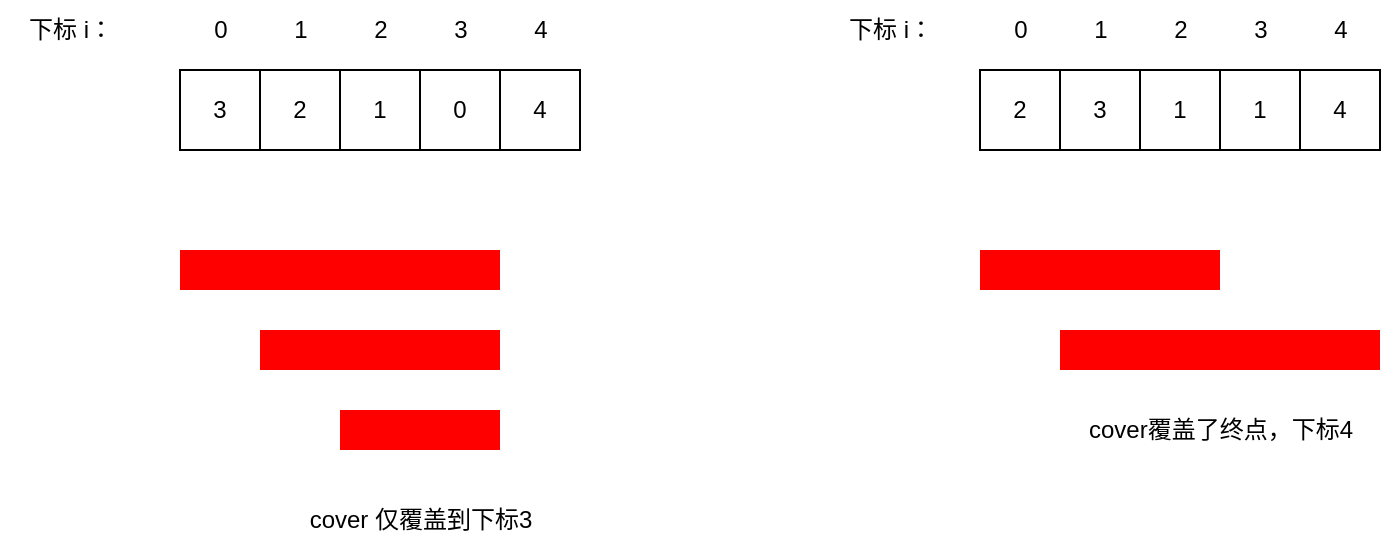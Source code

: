 <mxfile version="24.7.8">
  <diagram name="第 1 页" id="xa-W8AKms01reeP3A3bH">
    <mxGraphModel dx="954" dy="727" grid="1" gridSize="10" guides="1" tooltips="1" connect="1" arrows="1" fold="1" page="1" pageScale="1" pageWidth="827" pageHeight="1169" math="0" shadow="0">
      <root>
        <mxCell id="0" />
        <mxCell id="1" parent="0" />
        <mxCell id="k8V-h08iGZGNFUfi5GHQ-1" value="3" style="whiteSpace=wrap;html=1;aspect=fixed;" vertex="1" parent="1">
          <mxGeometry x="120" y="160" width="40" height="40" as="geometry" />
        </mxCell>
        <mxCell id="k8V-h08iGZGNFUfi5GHQ-2" value="2" style="whiteSpace=wrap;html=1;aspect=fixed;" vertex="1" parent="1">
          <mxGeometry x="160" y="160" width="40" height="40" as="geometry" />
        </mxCell>
        <mxCell id="k8V-h08iGZGNFUfi5GHQ-3" value="1" style="whiteSpace=wrap;html=1;aspect=fixed;" vertex="1" parent="1">
          <mxGeometry x="200" y="160" width="40" height="40" as="geometry" />
        </mxCell>
        <mxCell id="k8V-h08iGZGNFUfi5GHQ-4" value="0" style="whiteSpace=wrap;html=1;aspect=fixed;" vertex="1" parent="1">
          <mxGeometry x="240" y="160" width="40" height="40" as="geometry" />
        </mxCell>
        <mxCell id="k8V-h08iGZGNFUfi5GHQ-5" value="4" style="whiteSpace=wrap;html=1;aspect=fixed;" vertex="1" parent="1">
          <mxGeometry x="280" y="160" width="40" height="40" as="geometry" />
        </mxCell>
        <mxCell id="k8V-h08iGZGNFUfi5GHQ-6" value="2" style="whiteSpace=wrap;html=1;aspect=fixed;" vertex="1" parent="1">
          <mxGeometry x="520" y="160" width="40" height="40" as="geometry" />
        </mxCell>
        <mxCell id="k8V-h08iGZGNFUfi5GHQ-7" value="3" style="whiteSpace=wrap;html=1;aspect=fixed;" vertex="1" parent="1">
          <mxGeometry x="560" y="160" width="40" height="40" as="geometry" />
        </mxCell>
        <mxCell id="k8V-h08iGZGNFUfi5GHQ-8" value="1" style="whiteSpace=wrap;html=1;aspect=fixed;" vertex="1" parent="1">
          <mxGeometry x="600" y="160" width="40" height="40" as="geometry" />
        </mxCell>
        <mxCell id="k8V-h08iGZGNFUfi5GHQ-9" value="1" style="whiteSpace=wrap;html=1;aspect=fixed;" vertex="1" parent="1">
          <mxGeometry x="640" y="160" width="40" height="40" as="geometry" />
        </mxCell>
        <mxCell id="k8V-h08iGZGNFUfi5GHQ-10" value="4" style="whiteSpace=wrap;html=1;aspect=fixed;" vertex="1" parent="1">
          <mxGeometry x="680" y="160" width="40" height="40" as="geometry" />
        </mxCell>
        <mxCell id="k8V-h08iGZGNFUfi5GHQ-11" value="" style="rounded=0;whiteSpace=wrap;html=1;strokeColor=none;fillColor=#FF0000;" vertex="1" parent="1">
          <mxGeometry x="120" y="250" width="160" height="20" as="geometry" />
        </mxCell>
        <mxCell id="k8V-h08iGZGNFUfi5GHQ-12" value="" style="rounded=0;whiteSpace=wrap;html=1;strokeColor=none;fillColor=#FF0000;" vertex="1" parent="1">
          <mxGeometry x="160" y="290" width="120" height="20" as="geometry" />
        </mxCell>
        <mxCell id="k8V-h08iGZGNFUfi5GHQ-13" value="" style="rounded=0;whiteSpace=wrap;html=1;strokeColor=none;fillColor=#FF0000;" vertex="1" parent="1">
          <mxGeometry x="200" y="330" width="80" height="20" as="geometry" />
        </mxCell>
        <mxCell id="k8V-h08iGZGNFUfi5GHQ-14" value="" style="rounded=0;whiteSpace=wrap;html=1;strokeColor=none;fillColor=#FF0000;" vertex="1" parent="1">
          <mxGeometry x="520" y="250" width="120" height="20" as="geometry" />
        </mxCell>
        <mxCell id="k8V-h08iGZGNFUfi5GHQ-15" value="" style="rounded=0;whiteSpace=wrap;html=1;strokeColor=none;fillColor=#FF0000;" vertex="1" parent="1">
          <mxGeometry x="560" y="290" width="160" height="20" as="geometry" />
        </mxCell>
        <mxCell id="k8V-h08iGZGNFUfi5GHQ-16" value="0" style="text;html=1;align=center;verticalAlign=middle;resizable=0;points=[];autosize=1;strokeColor=none;fillColor=none;" vertex="1" parent="1">
          <mxGeometry x="125" y="125" width="30" height="30" as="geometry" />
        </mxCell>
        <mxCell id="k8V-h08iGZGNFUfi5GHQ-17" value="1" style="text;html=1;align=center;verticalAlign=middle;resizable=0;points=[];autosize=1;strokeColor=none;fillColor=none;" vertex="1" parent="1">
          <mxGeometry x="165" y="125" width="30" height="30" as="geometry" />
        </mxCell>
        <mxCell id="k8V-h08iGZGNFUfi5GHQ-18" value="2" style="text;html=1;align=center;verticalAlign=middle;resizable=0;points=[];autosize=1;strokeColor=none;fillColor=none;" vertex="1" parent="1">
          <mxGeometry x="205" y="125" width="30" height="30" as="geometry" />
        </mxCell>
        <mxCell id="k8V-h08iGZGNFUfi5GHQ-19" value="3" style="text;html=1;align=center;verticalAlign=middle;resizable=0;points=[];autosize=1;strokeColor=none;fillColor=none;" vertex="1" parent="1">
          <mxGeometry x="245" y="125" width="30" height="30" as="geometry" />
        </mxCell>
        <mxCell id="k8V-h08iGZGNFUfi5GHQ-20" value="4" style="text;html=1;align=center;verticalAlign=middle;resizable=0;points=[];autosize=1;strokeColor=none;fillColor=none;" vertex="1" parent="1">
          <mxGeometry x="285" y="125" width="30" height="30" as="geometry" />
        </mxCell>
        <mxCell id="k8V-h08iGZGNFUfi5GHQ-21" value="0" style="text;html=1;align=center;verticalAlign=middle;resizable=0;points=[];autosize=1;strokeColor=none;fillColor=none;" vertex="1" parent="1">
          <mxGeometry x="525" y="125" width="30" height="30" as="geometry" />
        </mxCell>
        <mxCell id="k8V-h08iGZGNFUfi5GHQ-22" value="1" style="text;html=1;align=center;verticalAlign=middle;resizable=0;points=[];autosize=1;strokeColor=none;fillColor=none;" vertex="1" parent="1">
          <mxGeometry x="565" y="125" width="30" height="30" as="geometry" />
        </mxCell>
        <mxCell id="k8V-h08iGZGNFUfi5GHQ-23" value="2" style="text;html=1;align=center;verticalAlign=middle;resizable=0;points=[];autosize=1;strokeColor=none;fillColor=none;" vertex="1" parent="1">
          <mxGeometry x="605" y="125" width="30" height="30" as="geometry" />
        </mxCell>
        <mxCell id="k8V-h08iGZGNFUfi5GHQ-24" value="3" style="text;html=1;align=center;verticalAlign=middle;resizable=0;points=[];autosize=1;strokeColor=none;fillColor=none;" vertex="1" parent="1">
          <mxGeometry x="645" y="125" width="30" height="30" as="geometry" />
        </mxCell>
        <mxCell id="k8V-h08iGZGNFUfi5GHQ-25" value="4" style="text;html=1;align=center;verticalAlign=middle;resizable=0;points=[];autosize=1;strokeColor=none;fillColor=none;" vertex="1" parent="1">
          <mxGeometry x="685" y="125" width="30" height="30" as="geometry" />
        </mxCell>
        <mxCell id="k8V-h08iGZGNFUfi5GHQ-26" value="下标 i：" style="text;html=1;align=center;verticalAlign=middle;resizable=0;points=[];autosize=1;strokeColor=none;fillColor=none;" vertex="1" parent="1">
          <mxGeometry x="30" y="125" width="70" height="30" as="geometry" />
        </mxCell>
        <mxCell id="k8V-h08iGZGNFUfi5GHQ-27" value="下标 i：" style="text;html=1;align=center;verticalAlign=middle;resizable=0;points=[];autosize=1;strokeColor=none;fillColor=none;" vertex="1" parent="1">
          <mxGeometry x="440" y="125" width="70" height="30" as="geometry" />
        </mxCell>
        <mxCell id="k8V-h08iGZGNFUfi5GHQ-28" value="cover 仅覆盖到下标3" style="text;html=1;align=center;verticalAlign=middle;resizable=0;points=[];autosize=1;strokeColor=none;fillColor=none;" vertex="1" parent="1">
          <mxGeometry x="175" y="370" width="130" height="30" as="geometry" />
        </mxCell>
        <mxCell id="k8V-h08iGZGNFUfi5GHQ-29" value="cover覆盖了终点，下标4" style="text;html=1;align=center;verticalAlign=middle;resizable=0;points=[];autosize=1;strokeColor=none;fillColor=none;" vertex="1" parent="1">
          <mxGeometry x="560" y="325" width="160" height="30" as="geometry" />
        </mxCell>
      </root>
    </mxGraphModel>
  </diagram>
</mxfile>
